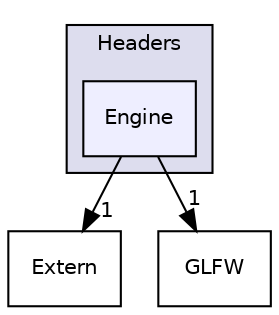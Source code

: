 digraph "C:/Projects/Killer_Engine/Headers/Engine" {
  compound=true
  node [ fontsize="10", fontname="Helvetica"];
  edge [ labelfontsize="10", labelfontname="Helvetica"];
  subgraph clusterdir_692516b589a32b3bfce781ca9f6d1534 {
    graph [ bgcolor="#ddddee", pencolor="black", label="Headers" fontname="Helvetica", fontsize="10", URL="dir_692516b589a32b3bfce781ca9f6d1534.html"]
  dir_b570760f141a85ad0cc6e39d54356d6a [shape=box, label="Engine", style="filled", fillcolor="#eeeeff", pencolor="black", URL="dir_b570760f141a85ad0cc6e39d54356d6a.html"];
  }
  dir_467ddf618142fcffd39c5fc5f2e60db4 [shape=box label="Extern" URL="dir_467ddf618142fcffd39c5fc5f2e60db4.html"];
  dir_2d4d78fa5cabd2d9517c3586dbd7baae [shape=box label="GLFW" URL="dir_2d4d78fa5cabd2d9517c3586dbd7baae.html"];
  dir_b570760f141a85ad0cc6e39d54356d6a->dir_467ddf618142fcffd39c5fc5f2e60db4 [headlabel="1", labeldistance=1.5 headhref="dir_000001_000002.html"];
  dir_b570760f141a85ad0cc6e39d54356d6a->dir_2d4d78fa5cabd2d9517c3586dbd7baae [headlabel="1", labeldistance=1.5 headhref="dir_000001_000004.html"];
}
